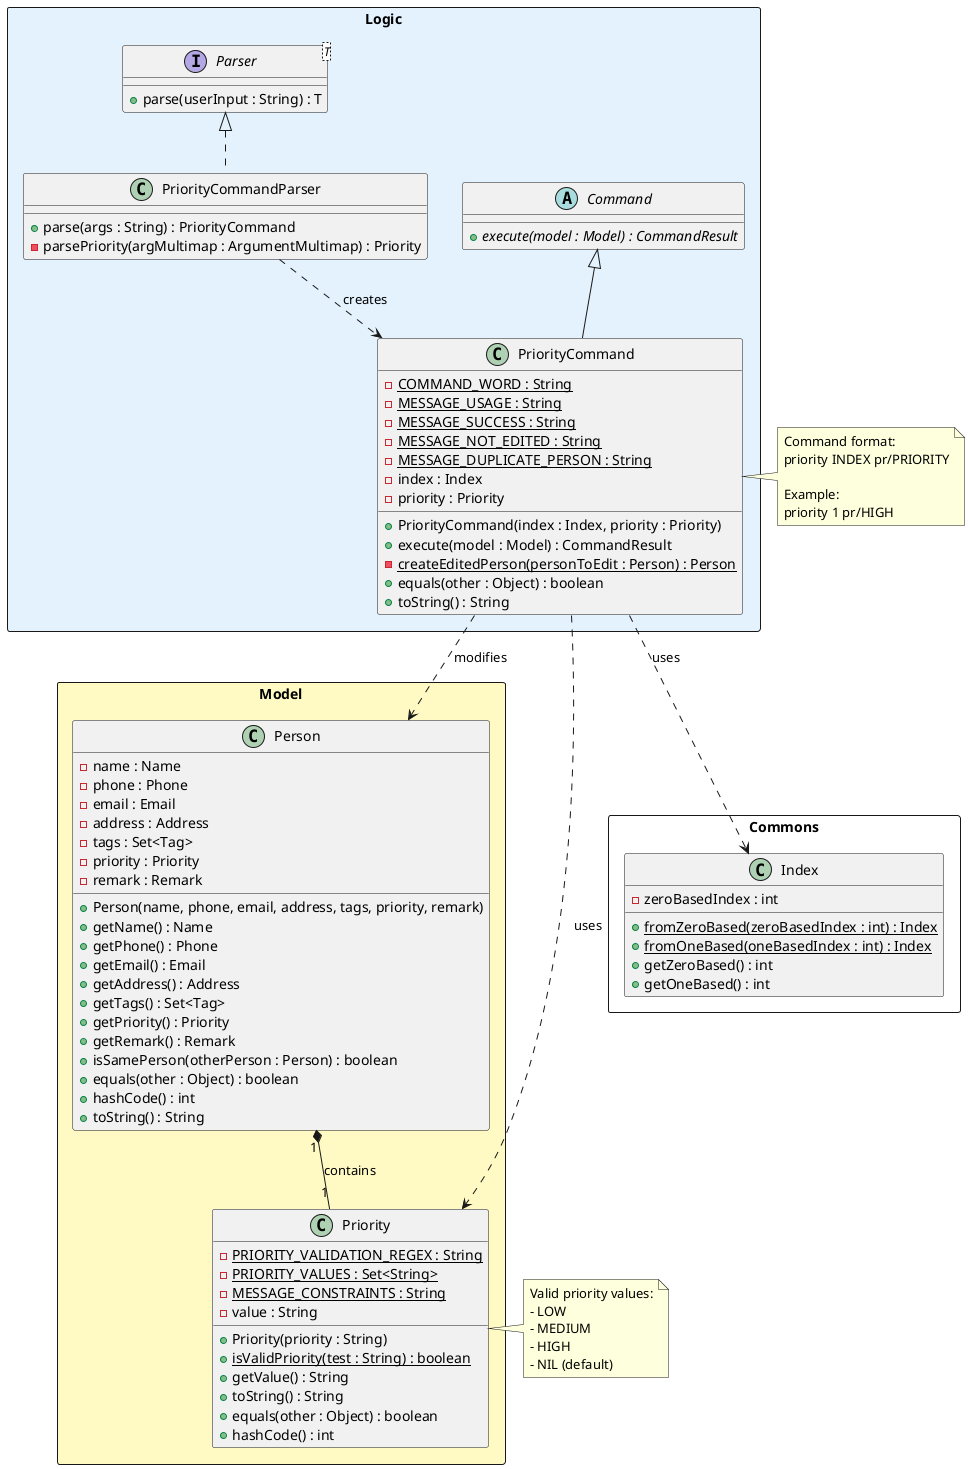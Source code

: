 @startuml PriorityClassDiagram

!define PRIORITY_COLOR #E8F5E9
!define COMMAND_COLOR #E3F2FD
!define MODEL_COLOR #FFF9C4

package "Model" <<Rectangle>> MODEL_COLOR {
    class Priority {
        - PRIORITY_VALIDATION_REGEX : String {static}
        - PRIORITY_VALUES : Set<String> {static}
        - MESSAGE_CONSTRAINTS : String {static}
        - value : String

        + Priority(priority : String)
        + {static} isValidPriority(test : String) : boolean
        + getValue() : String
        + toString() : String
        + equals(other : Object) : boolean
        + hashCode() : int
    }

    class Person {
        - name : Name
        - phone : Phone
        - email : Email
        - address : Address
        - tags : Set<Tag>
        - priority : Priority
        - remark : Remark

        + Person(name, phone, email, address, tags, priority, remark)
        + getName() : Name
        + getPhone() : Phone
        + getEmail() : Email
        + getAddress() : Address
        + getTags() : Set<Tag>
        + getPriority() : Priority
        + getRemark() : Remark
        + isSamePerson(otherPerson : Person) : boolean
        + equals(other : Object) : boolean
        + hashCode() : int
        + toString() : String
    }

    Person "1" *-- "1" Priority : contains
}

package "Logic" <<Rectangle>> COMMAND_COLOR {
    class PriorityCommand {
        - COMMAND_WORD : String {static}
        - MESSAGE_USAGE : String {static}
        - MESSAGE_SUCCESS : String {static}
        - MESSAGE_NOT_EDITED : String {static}
        - MESSAGE_DUPLICATE_PERSON : String {static}
        - index : Index
        - priority : Priority

        + PriorityCommand(index : Index, priority : Priority)
        + execute(model : Model) : CommandResult
        - createEditedPerson(personToEdit : Person) : Person {static}
        + equals(other : Object) : boolean
        + toString() : String
    }

    abstract class Command {
        + {abstract} execute(model : Model) : CommandResult
    }

    class PriorityCommandParser {
        + parse(args : String) : PriorityCommand
        - parsePriority(argMultimap : ArgumentMultimap) : Priority
    }

    interface Parser<T> {
        + parse(userInput : String) : T
    }

    Command <|-- PriorityCommand
    Parser <|.. PriorityCommandParser
    PriorityCommandParser ..> PriorityCommand : creates
    PriorityCommand ..> Priority : uses
    PriorityCommand ..> Person : modifies
}

package "Commons" <<Rectangle>> {
    class Index {
        - zeroBasedIndex : int
        + {static} fromZeroBased(zeroBasedIndex : int) : Index
        + {static} fromOneBased(oneBasedIndex : int) : Index
        + getZeroBased() : int
        + getOneBased() : int
    }

    PriorityCommand ..> Index : uses
}

note right of Priority
  Valid priority values:
  - LOW
  - MEDIUM
  - HIGH
  - NIL (default)
end note

note right of PriorityCommand
  Command format:
  priority INDEX pr/PRIORITY

  Example:
  priority 1 pr/HIGH
end note

@enduml

